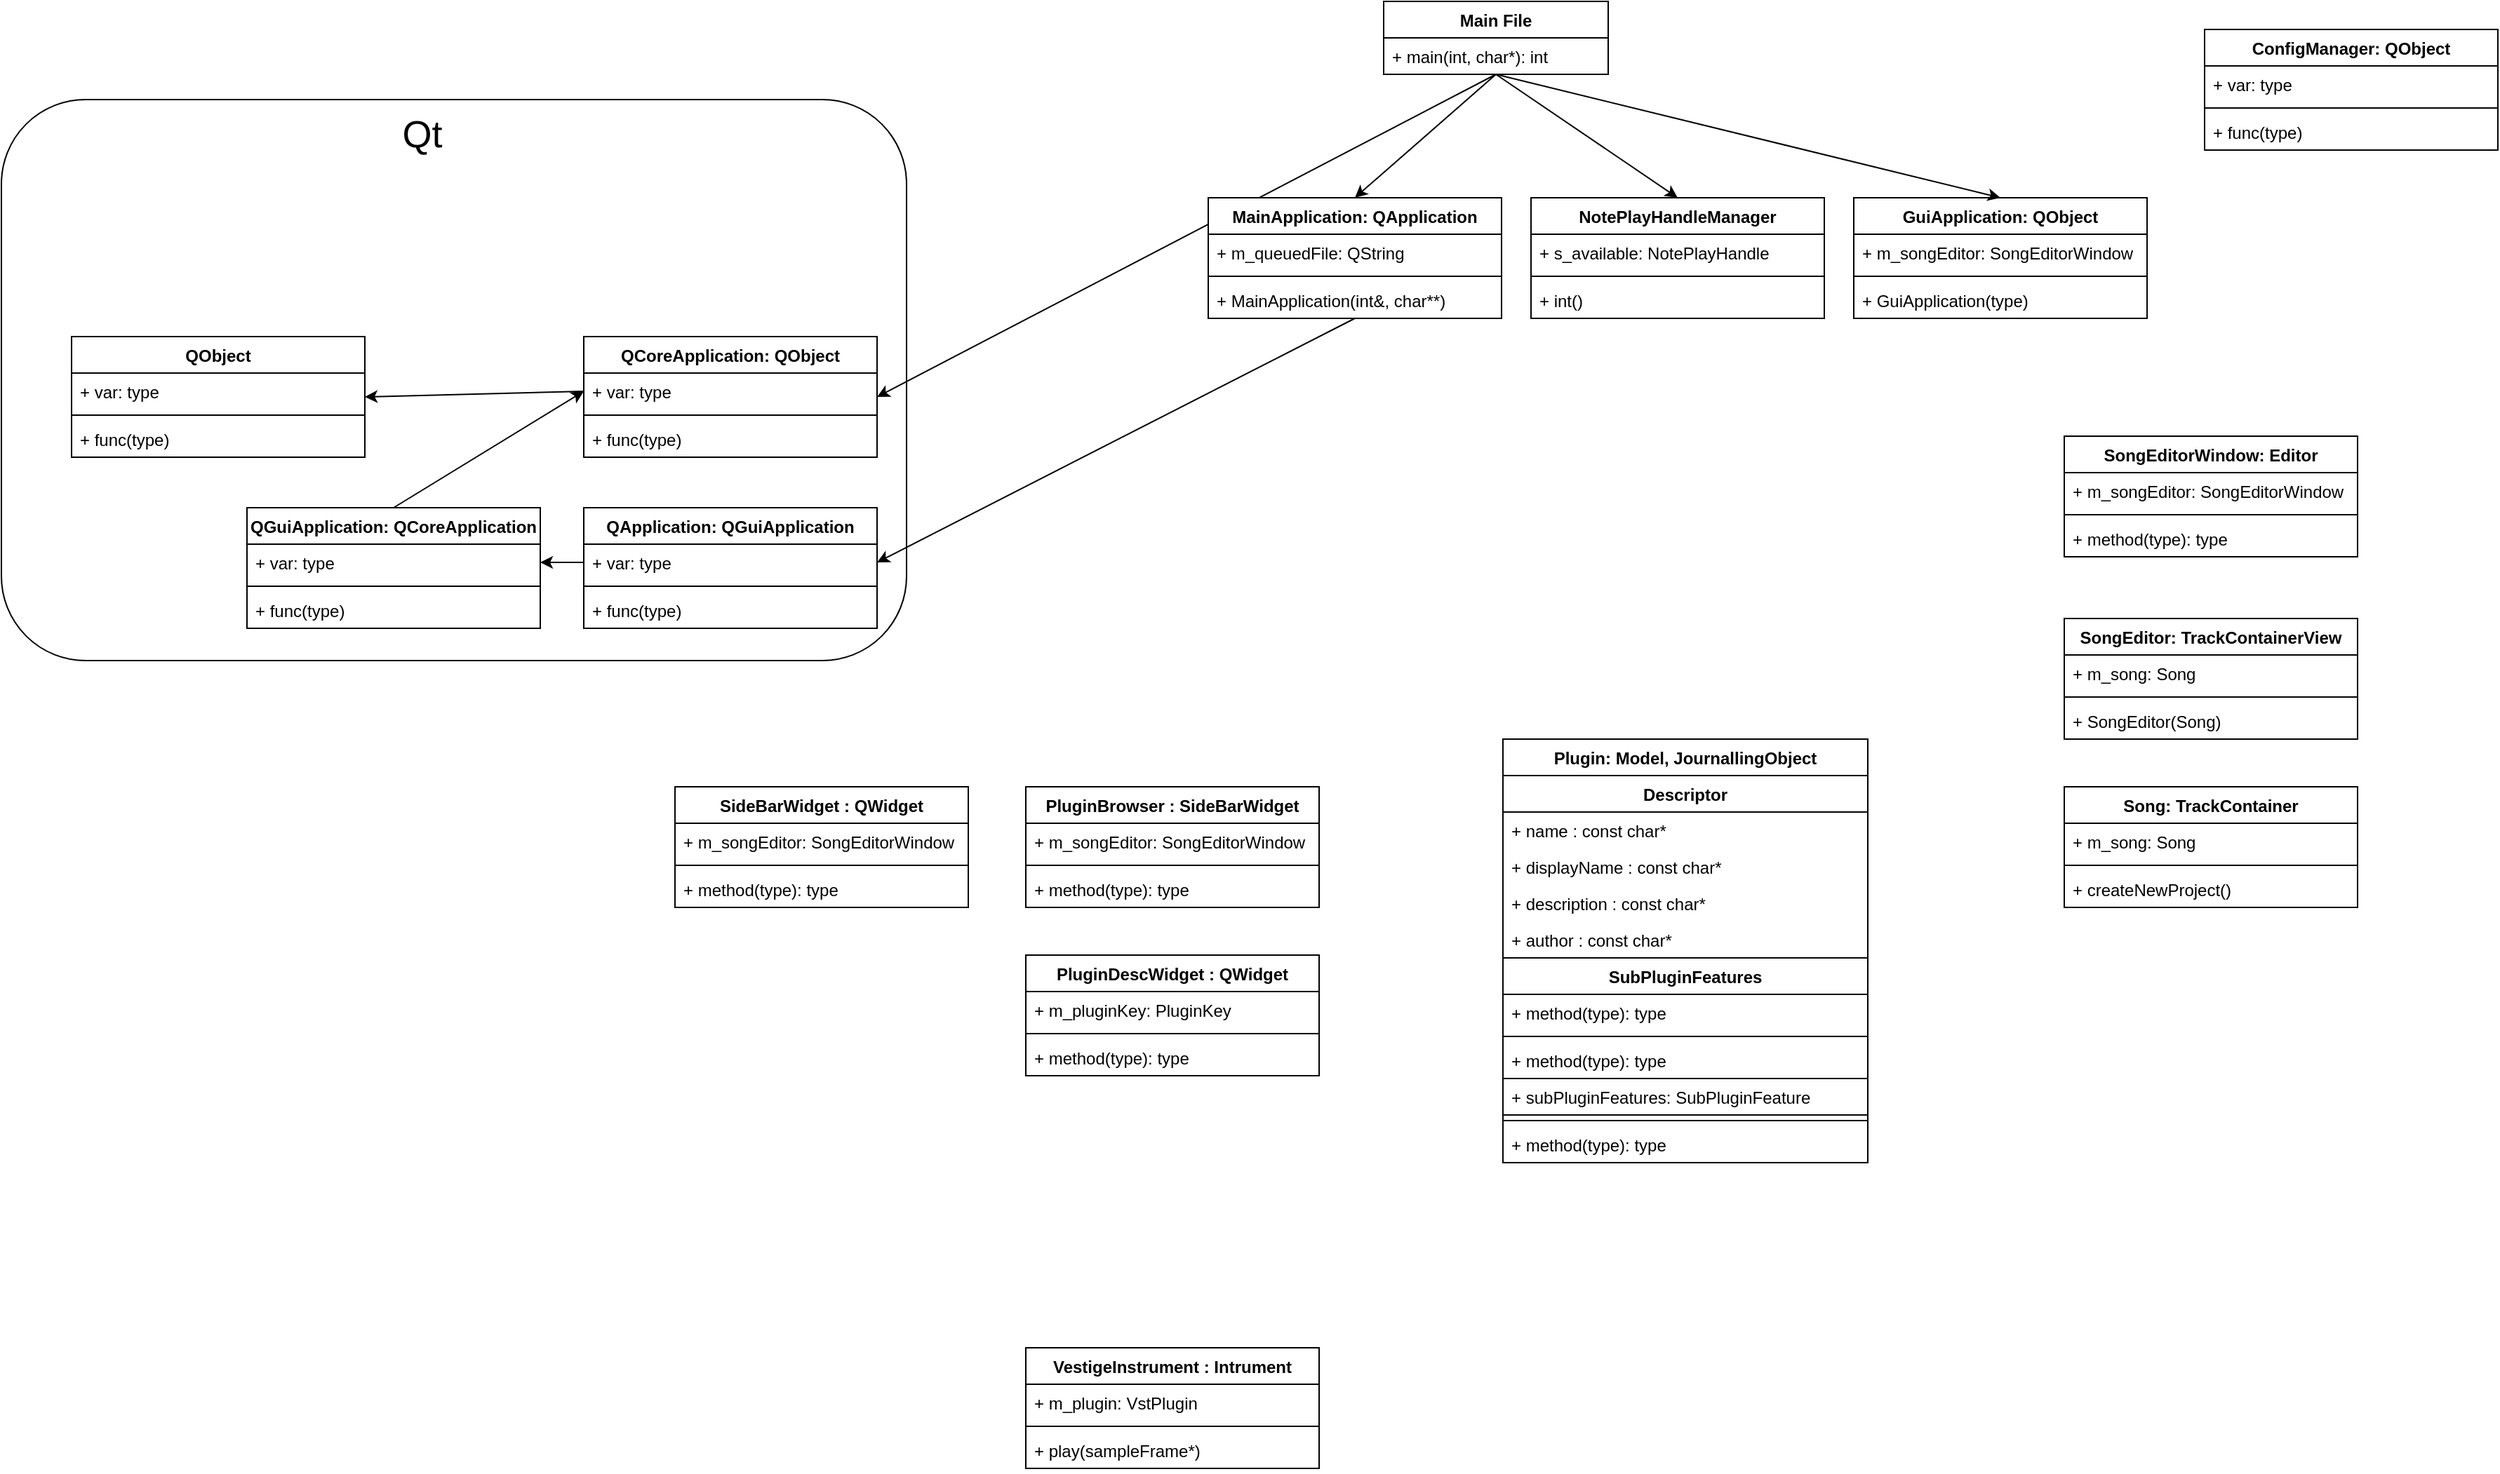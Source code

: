 <mxfile version="23.1.5" type="github">
  <diagram id="seGAjIj3KORW6uP63Msf" name="Page-1">
    <mxGraphModel dx="3718" dy="1788" grid="1" gridSize="10" guides="1" tooltips="1" connect="1" arrows="1" fold="1" page="1" pageScale="1" pageWidth="850" pageHeight="1100" math="0" shadow="0">
      <root>
        <mxCell id="0" />
        <mxCell id="1" parent="0" />
        <mxCell id="69" value="" style="rounded=1;whiteSpace=wrap;html=1;movable=1;resizable=1;rotatable=1;deletable=1;editable=1;connectable=1;" parent="1" vertex="1">
          <mxGeometry x="-640" y="180" width="645" height="400" as="geometry" />
        </mxCell>
        <mxCell id="11" value="GuiApplication: QObject" style="swimlane;fontStyle=1;align=center;verticalAlign=top;childLayout=stackLayout;horizontal=1;startSize=26;horizontalStack=0;resizeParent=1;resizeParentMax=0;resizeLast=0;collapsible=1;marginBottom=0;" parent="1" vertex="1">
          <mxGeometry x="680" y="250" width="209" height="86" as="geometry" />
        </mxCell>
        <mxCell id="12" value="+ m_songEditor: SongEditorWindow" style="text;strokeColor=none;fillColor=none;align=left;verticalAlign=top;spacingLeft=4;spacingRight=4;overflow=hidden;rotatable=0;points=[[0,0.5],[1,0.5]];portConstraint=eastwest;" parent="11" vertex="1">
          <mxGeometry y="26" width="209" height="26" as="geometry" />
        </mxCell>
        <mxCell id="13" value="" style="line;strokeWidth=1;fillColor=none;align=left;verticalAlign=middle;spacingTop=-1;spacingLeft=3;spacingRight=3;rotatable=0;labelPosition=right;points=[];portConstraint=eastwest;strokeColor=inherit;" parent="11" vertex="1">
          <mxGeometry y="52" width="209" height="8" as="geometry" />
        </mxCell>
        <mxCell id="14" value="+ GuiApplication(type)" style="text;strokeColor=none;fillColor=none;align=left;verticalAlign=top;spacingLeft=4;spacingRight=4;overflow=hidden;rotatable=0;points=[[0,0.5],[1,0.5]];portConstraint=eastwest;" parent="11" vertex="1">
          <mxGeometry y="60" width="209" height="26" as="geometry" />
        </mxCell>
        <mxCell id="77" style="edgeStyle=none;html=1;exitX=0.5;exitY=1;exitDx=0;exitDy=0;entryX=0.5;entryY=0;entryDx=0;entryDy=0;fontSize=27;endArrow=classic;endFill=1;" parent="1" source="15" target="39" edge="1">
          <mxGeometry relative="1" as="geometry" />
        </mxCell>
        <mxCell id="78" style="edgeStyle=none;html=1;exitX=0.5;exitY=1;exitDx=0;exitDy=0;fontSize=27;endArrow=classic;endFill=1;entryX=1;entryY=0.5;entryDx=0;entryDy=0;" parent="1" source="15" target="35" edge="1">
          <mxGeometry relative="1" as="geometry">
            <mxPoint x="280" y="430" as="targetPoint" />
          </mxGeometry>
        </mxCell>
        <mxCell id="83" style="edgeStyle=none;html=1;exitX=0.5;exitY=1;exitDx=0;exitDy=0;entryX=0.5;entryY=0;entryDx=0;entryDy=0;fontSize=27;endArrow=classic;endFill=1;" parent="1" source="15" target="79" edge="1">
          <mxGeometry relative="1" as="geometry" />
        </mxCell>
        <mxCell id="88" style="edgeStyle=none;html=1;exitX=0.5;exitY=1;exitDx=0;exitDy=0;entryX=0.5;entryY=0;entryDx=0;entryDy=0;fontSize=27;endArrow=classic;endFill=1;" parent="1" source="15" target="11" edge="1">
          <mxGeometry relative="1" as="geometry" />
        </mxCell>
        <mxCell id="15" value="Main File" style="swimlane;fontStyle=1;align=center;verticalAlign=top;childLayout=stackLayout;horizontal=1;startSize=26;horizontalStack=0;resizeParent=1;resizeParentMax=0;resizeLast=0;collapsible=1;marginBottom=0;" parent="1" vertex="1">
          <mxGeometry x="345" y="110" width="160" height="52" as="geometry">
            <mxRectangle x="345" y="110" width="90" height="30" as="alternateBounds" />
          </mxGeometry>
        </mxCell>
        <mxCell id="18" value="+ main(int, char*): int" style="text;strokeColor=none;fillColor=none;align=left;verticalAlign=top;spacingLeft=4;spacingRight=4;overflow=hidden;rotatable=0;points=[[0,0.5],[1,0.5]];portConstraint=eastwest;" parent="15" vertex="1">
          <mxGeometry y="26" width="160" height="26" as="geometry" />
        </mxCell>
        <mxCell id="19" value="SongEditorWindow: Editor" style="swimlane;fontStyle=1;align=center;verticalAlign=top;childLayout=stackLayout;horizontal=1;startSize=26;horizontalStack=0;resizeParent=1;resizeParentMax=0;resizeLast=0;collapsible=1;marginBottom=0;" parent="1" vertex="1">
          <mxGeometry x="830" y="420" width="209" height="86" as="geometry" />
        </mxCell>
        <mxCell id="20" value="+ m_songEditor: SongEditorWindow" style="text;strokeColor=none;fillColor=none;align=left;verticalAlign=top;spacingLeft=4;spacingRight=4;overflow=hidden;rotatable=0;points=[[0,0.5],[1,0.5]];portConstraint=eastwest;" parent="19" vertex="1">
          <mxGeometry y="26" width="209" height="26" as="geometry" />
        </mxCell>
        <mxCell id="21" value="" style="line;strokeWidth=1;fillColor=none;align=left;verticalAlign=middle;spacingTop=-1;spacingLeft=3;spacingRight=3;rotatable=0;labelPosition=right;points=[];portConstraint=eastwest;strokeColor=inherit;" parent="19" vertex="1">
          <mxGeometry y="52" width="209" height="8" as="geometry" />
        </mxCell>
        <mxCell id="22" value="+ method(type): type" style="text;strokeColor=none;fillColor=none;align=left;verticalAlign=top;spacingLeft=4;spacingRight=4;overflow=hidden;rotatable=0;points=[[0,0.5],[1,0.5]];portConstraint=eastwest;" parent="19" vertex="1">
          <mxGeometry y="60" width="209" height="26" as="geometry" />
        </mxCell>
        <mxCell id="23" value="SongEditor: TrackContainerView" style="swimlane;fontStyle=1;align=center;verticalAlign=top;childLayout=stackLayout;horizontal=1;startSize=26;horizontalStack=0;resizeParent=1;resizeParentMax=0;resizeLast=0;collapsible=1;marginBottom=0;" parent="1" vertex="1">
          <mxGeometry x="830" y="550" width="209" height="86" as="geometry" />
        </mxCell>
        <mxCell id="24" value="+ m_song: Song" style="text;strokeColor=none;fillColor=none;align=left;verticalAlign=top;spacingLeft=4;spacingRight=4;overflow=hidden;rotatable=0;points=[[0,0.5],[1,0.5]];portConstraint=eastwest;" parent="23" vertex="1">
          <mxGeometry y="26" width="209" height="26" as="geometry" />
        </mxCell>
        <mxCell id="25" value="" style="line;strokeWidth=1;fillColor=none;align=left;verticalAlign=middle;spacingTop=-1;spacingLeft=3;spacingRight=3;rotatable=0;labelPosition=right;points=[];portConstraint=eastwest;strokeColor=inherit;" parent="23" vertex="1">
          <mxGeometry y="52" width="209" height="8" as="geometry" />
        </mxCell>
        <mxCell id="26" value="+ SongEditor(Song)" style="text;strokeColor=none;fillColor=none;align=left;verticalAlign=top;spacingLeft=4;spacingRight=4;overflow=hidden;rotatable=0;points=[[0,0.5],[1,0.5]];portConstraint=eastwest;" parent="23" vertex="1">
          <mxGeometry y="60" width="209" height="26" as="geometry" />
        </mxCell>
        <mxCell id="31" value="Song: TrackContainer" style="swimlane;fontStyle=1;align=center;verticalAlign=top;childLayout=stackLayout;horizontal=1;startSize=26;horizontalStack=0;resizeParent=1;resizeParentMax=0;resizeLast=0;collapsible=1;marginBottom=0;" parent="1" vertex="1">
          <mxGeometry x="830" y="670" width="209" height="86" as="geometry" />
        </mxCell>
        <mxCell id="32" value="+ m_song: Song" style="text;strokeColor=none;fillColor=none;align=left;verticalAlign=top;spacingLeft=4;spacingRight=4;overflow=hidden;rotatable=0;points=[[0,0.5],[1,0.5]];portConstraint=eastwest;" parent="31" vertex="1">
          <mxGeometry y="26" width="209" height="26" as="geometry" />
        </mxCell>
        <mxCell id="33" value="" style="line;strokeWidth=1;fillColor=none;align=left;verticalAlign=middle;spacingTop=-1;spacingLeft=3;spacingRight=3;rotatable=0;labelPosition=right;points=[];portConstraint=eastwest;strokeColor=inherit;" parent="31" vertex="1">
          <mxGeometry y="52" width="209" height="8" as="geometry" />
        </mxCell>
        <mxCell id="34" value="+ createNewProject()" style="text;strokeColor=none;fillColor=none;align=left;verticalAlign=top;spacingLeft=4;spacingRight=4;overflow=hidden;rotatable=0;points=[[0,0.5],[1,0.5]];portConstraint=eastwest;" parent="31" vertex="1">
          <mxGeometry y="60" width="209" height="26" as="geometry" />
        </mxCell>
        <mxCell id="35" value="QCoreApplication: QObject" style="swimlane;fontStyle=1;align=center;verticalAlign=top;childLayout=stackLayout;horizontal=1;startSize=26;horizontalStack=0;resizeParent=1;resizeParentMax=0;resizeLast=0;collapsible=1;marginBottom=0;" parent="1" vertex="1">
          <mxGeometry x="-225" y="349" width="209" height="86" as="geometry">
            <mxRectangle x="15" y="405" width="200" height="30" as="alternateBounds" />
          </mxGeometry>
        </mxCell>
        <mxCell id="36" value="+ var: type" style="text;strokeColor=none;fillColor=none;align=left;verticalAlign=top;spacingLeft=4;spacingRight=4;overflow=hidden;rotatable=0;points=[[0,0.5],[1,0.5]];portConstraint=eastwest;" parent="35" vertex="1">
          <mxGeometry y="26" width="209" height="26" as="geometry" />
        </mxCell>
        <mxCell id="37" value="" style="line;strokeWidth=1;fillColor=none;align=left;verticalAlign=middle;spacingTop=-1;spacingLeft=3;spacingRight=3;rotatable=0;labelPosition=right;points=[];portConstraint=eastwest;strokeColor=inherit;" parent="35" vertex="1">
          <mxGeometry y="52" width="209" height="8" as="geometry" />
        </mxCell>
        <mxCell id="38" value="+ func(type)" style="text;strokeColor=none;fillColor=none;align=left;verticalAlign=top;spacingLeft=4;spacingRight=4;overflow=hidden;rotatable=0;points=[[0,0.5],[1,0.5]];portConstraint=eastwest;" parent="35" vertex="1">
          <mxGeometry y="60" width="209" height="26" as="geometry" />
        </mxCell>
        <mxCell id="76" value="" style="edgeStyle=none;html=1;fontSize=27;endArrow=classic;endFill=1;entryX=1;entryY=0.5;entryDx=0;entryDy=0;exitX=0.5;exitY=1;exitDx=0;exitDy=0;" parent="1" source="39" target="48" edge="1">
          <mxGeometry relative="1" as="geometry">
            <mxPoint x="584.5" y="429" as="targetPoint" />
          </mxGeometry>
        </mxCell>
        <mxCell id="39" value="MainApplication: QApplication" style="swimlane;fontStyle=1;align=center;verticalAlign=top;childLayout=stackLayout;horizontal=1;startSize=26;horizontalStack=0;resizeParent=1;resizeParentMax=0;resizeLast=0;collapsible=1;marginBottom=0;" parent="1" vertex="1">
          <mxGeometry x="220" y="250" width="209" height="86" as="geometry">
            <mxRectangle x="480" y="250" width="220" height="30" as="alternateBounds" />
          </mxGeometry>
        </mxCell>
        <mxCell id="40" value="+ m_queuedFile: QString" style="text;strokeColor=none;fillColor=none;align=left;verticalAlign=top;spacingLeft=4;spacingRight=4;overflow=hidden;rotatable=0;points=[[0,0.5],[1,0.5]];portConstraint=eastwest;" parent="39" vertex="1">
          <mxGeometry y="26" width="209" height="26" as="geometry" />
        </mxCell>
        <mxCell id="41" value="" style="line;strokeWidth=1;fillColor=none;align=left;verticalAlign=middle;spacingTop=-1;spacingLeft=3;spacingRight=3;rotatable=0;labelPosition=right;points=[];portConstraint=eastwest;strokeColor=inherit;" parent="39" vertex="1">
          <mxGeometry y="52" width="209" height="8" as="geometry" />
        </mxCell>
        <mxCell id="42" value="+ MainApplication(int&amp;, char**)" style="text;strokeColor=none;fillColor=none;align=left;verticalAlign=top;spacingLeft=4;spacingRight=4;overflow=hidden;rotatable=0;points=[[0,0.5],[1,0.5]];portConstraint=eastwest;" parent="39" vertex="1">
          <mxGeometry y="60" width="209" height="26" as="geometry" />
        </mxCell>
        <mxCell id="61" style="edgeStyle=none;html=1;entryX=1;entryY=0.5;entryDx=0;entryDy=0;endArrow=classic;endFill=1;exitX=0;exitY=0.5;exitDx=0;exitDy=0;" parent="1" source="48" target="52" edge="1">
          <mxGeometry relative="1" as="geometry" />
        </mxCell>
        <mxCell id="47" value="QApplication: QGuiApplication" style="swimlane;fontStyle=1;align=center;verticalAlign=top;childLayout=stackLayout;horizontal=1;startSize=26;horizontalStack=0;resizeParent=1;resizeParentMax=0;resizeLast=0;collapsible=1;marginBottom=0;" parent="1" vertex="1">
          <mxGeometry x="-225" y="471" width="209" height="86" as="geometry" />
        </mxCell>
        <mxCell id="48" value="+ var: type" style="text;strokeColor=none;fillColor=none;align=left;verticalAlign=top;spacingLeft=4;spacingRight=4;overflow=hidden;rotatable=0;points=[[0,0.5],[1,0.5]];portConstraint=eastwest;" parent="47" vertex="1">
          <mxGeometry y="26" width="209" height="26" as="geometry" />
        </mxCell>
        <mxCell id="49" value="" style="line;strokeWidth=1;fillColor=none;align=left;verticalAlign=middle;spacingTop=-1;spacingLeft=3;spacingRight=3;rotatable=0;labelPosition=right;points=[];portConstraint=eastwest;strokeColor=inherit;" parent="47" vertex="1">
          <mxGeometry y="52" width="209" height="8" as="geometry" />
        </mxCell>
        <mxCell id="50" value="+ func(type)" style="text;strokeColor=none;fillColor=none;align=left;verticalAlign=top;spacingLeft=4;spacingRight=4;overflow=hidden;rotatable=0;points=[[0,0.5],[1,0.5]];portConstraint=eastwest;" parent="47" vertex="1">
          <mxGeometry y="60" width="209" height="26" as="geometry" />
        </mxCell>
        <mxCell id="70" style="edgeStyle=none;html=1;exitX=0.5;exitY=0;exitDx=0;exitDy=0;entryX=0;entryY=0.5;entryDx=0;entryDy=0;endArrow=classic;endFill=1;" parent="1" source="51" target="36" edge="1">
          <mxGeometry relative="1" as="geometry" />
        </mxCell>
        <mxCell id="51" value="QGuiApplication: QCoreApplication" style="swimlane;fontStyle=1;align=center;verticalAlign=top;childLayout=stackLayout;horizontal=1;startSize=26;horizontalStack=0;resizeParent=1;resizeParentMax=0;resizeLast=0;collapsible=1;marginBottom=0;" parent="1" vertex="1">
          <mxGeometry x="-465" y="471" width="209" height="86" as="geometry" />
        </mxCell>
        <mxCell id="52" value="+ var: type" style="text;strokeColor=none;fillColor=none;align=left;verticalAlign=top;spacingLeft=4;spacingRight=4;overflow=hidden;rotatable=0;points=[[0,0.5],[1,0.5]];portConstraint=eastwest;" parent="51" vertex="1">
          <mxGeometry y="26" width="209" height="26" as="geometry" />
        </mxCell>
        <mxCell id="53" value="" style="line;strokeWidth=1;fillColor=none;align=left;verticalAlign=middle;spacingTop=-1;spacingLeft=3;spacingRight=3;rotatable=0;labelPosition=right;points=[];portConstraint=eastwest;strokeColor=inherit;" parent="51" vertex="1">
          <mxGeometry y="52" width="209" height="8" as="geometry" />
        </mxCell>
        <mxCell id="54" value="+ func(type)" style="text;strokeColor=none;fillColor=none;align=left;verticalAlign=top;spacingLeft=4;spacingRight=4;overflow=hidden;rotatable=0;points=[[0,0.5],[1,0.5]];portConstraint=eastwest;" parent="51" vertex="1">
          <mxGeometry y="60" width="209" height="26" as="geometry" />
        </mxCell>
        <mxCell id="55" value="QObject" style="swimlane;fontStyle=1;align=center;verticalAlign=top;childLayout=stackLayout;horizontal=1;startSize=26;horizontalStack=0;resizeParent=1;resizeParentMax=0;resizeLast=0;collapsible=1;marginBottom=0;" parent="1" vertex="1">
          <mxGeometry x="-590" y="349" width="209" height="86" as="geometry" />
        </mxCell>
        <mxCell id="56" value="+ var: type" style="text;strokeColor=none;fillColor=none;align=left;verticalAlign=top;spacingLeft=4;spacingRight=4;overflow=hidden;rotatable=0;points=[[0,0.5],[1,0.5]];portConstraint=eastwest;" parent="55" vertex="1">
          <mxGeometry y="26" width="209" height="26" as="geometry" />
        </mxCell>
        <mxCell id="57" value="" style="line;strokeWidth=1;fillColor=none;align=left;verticalAlign=middle;spacingTop=-1;spacingLeft=3;spacingRight=3;rotatable=0;labelPosition=right;points=[];portConstraint=eastwest;strokeColor=inherit;" parent="55" vertex="1">
          <mxGeometry y="52" width="209" height="8" as="geometry" />
        </mxCell>
        <mxCell id="58" value="+ func(type)" style="text;strokeColor=none;fillColor=none;align=left;verticalAlign=top;spacingLeft=4;spacingRight=4;overflow=hidden;rotatable=0;points=[[0,0.5],[1,0.5]];portConstraint=eastwest;" parent="55" vertex="1">
          <mxGeometry y="60" width="209" height="26" as="geometry" />
        </mxCell>
        <mxCell id="71" style="edgeStyle=none;html=1;exitX=0;exitY=0.5;exitDx=0;exitDy=0;entryX=1;entryY=0.5;entryDx=0;entryDy=0;endArrow=classic;endFill=1;" parent="1" source="36" target="55" edge="1">
          <mxGeometry relative="1" as="geometry" />
        </mxCell>
        <mxCell id="72" value="&lt;font style=&quot;font-size: 27px;&quot;&gt;Qt&lt;/font&gt;" style="text;html=1;strokeColor=none;fillColor=none;align=center;verticalAlign=middle;whiteSpace=wrap;rounded=0;" parent="1" vertex="1">
          <mxGeometry x="-400" y="180" width="120" height="50" as="geometry" />
        </mxCell>
        <mxCell id="79" value="NotePlayHandleManager" style="swimlane;fontStyle=1;align=center;verticalAlign=top;childLayout=stackLayout;horizontal=1;startSize=26;horizontalStack=0;resizeParent=1;resizeParentMax=0;resizeLast=0;collapsible=1;marginBottom=0;" parent="1" vertex="1">
          <mxGeometry x="450" y="250" width="209" height="86" as="geometry">
            <mxRectangle x="480" y="250" width="220" height="30" as="alternateBounds" />
          </mxGeometry>
        </mxCell>
        <mxCell id="80" value="+ s_available: NotePlayHandle" style="text;strokeColor=none;fillColor=none;align=left;verticalAlign=top;spacingLeft=4;spacingRight=4;overflow=hidden;rotatable=0;points=[[0,0.5],[1,0.5]];portConstraint=eastwest;" parent="79" vertex="1">
          <mxGeometry y="26" width="209" height="26" as="geometry" />
        </mxCell>
        <mxCell id="81" value="" style="line;strokeWidth=1;fillColor=none;align=left;verticalAlign=middle;spacingTop=-1;spacingLeft=3;spacingRight=3;rotatable=0;labelPosition=right;points=[];portConstraint=eastwest;strokeColor=inherit;" parent="79" vertex="1">
          <mxGeometry y="52" width="209" height="8" as="geometry" />
        </mxCell>
        <mxCell id="82" value="+ int()" style="text;strokeColor=none;fillColor=none;align=left;verticalAlign=top;spacingLeft=4;spacingRight=4;overflow=hidden;rotatable=0;points=[[0,0.5],[1,0.5]];portConstraint=eastwest;" parent="79" vertex="1">
          <mxGeometry y="60" width="209" height="26" as="geometry" />
        </mxCell>
        <mxCell id="84" value="ConfigManager: QObject" style="swimlane;fontStyle=1;align=center;verticalAlign=top;childLayout=stackLayout;horizontal=1;startSize=26;horizontalStack=0;resizeParent=1;resizeParentMax=0;resizeLast=0;collapsible=1;marginBottom=0;" parent="1" vertex="1">
          <mxGeometry x="930" y="130" width="209" height="86" as="geometry">
            <mxRectangle x="15" y="405" width="200" height="30" as="alternateBounds" />
          </mxGeometry>
        </mxCell>
        <mxCell id="85" value="+ var: type" style="text;strokeColor=none;fillColor=none;align=left;verticalAlign=top;spacingLeft=4;spacingRight=4;overflow=hidden;rotatable=0;points=[[0,0.5],[1,0.5]];portConstraint=eastwest;" parent="84" vertex="1">
          <mxGeometry y="26" width="209" height="26" as="geometry" />
        </mxCell>
        <mxCell id="86" value="" style="line;strokeWidth=1;fillColor=none;align=left;verticalAlign=middle;spacingTop=-1;spacingLeft=3;spacingRight=3;rotatable=0;labelPosition=right;points=[];portConstraint=eastwest;strokeColor=inherit;" parent="84" vertex="1">
          <mxGeometry y="52" width="209" height="8" as="geometry" />
        </mxCell>
        <mxCell id="87" value="+ func(type)" style="text;strokeColor=none;fillColor=none;align=left;verticalAlign=top;spacingLeft=4;spacingRight=4;overflow=hidden;rotatable=0;points=[[0,0.5],[1,0.5]];portConstraint=eastwest;" parent="84" vertex="1">
          <mxGeometry y="60" width="209" height="26" as="geometry" />
        </mxCell>
        <mxCell id="0t5S0Qj5yiVsSilAT20F-88" value="Plugin: Model, JournallingObject" style="swimlane;fontStyle=1;align=center;verticalAlign=top;childLayout=stackLayout;horizontal=1;startSize=26;horizontalStack=0;resizeParent=1;resizeParentMax=0;resizeLast=0;collapsible=1;marginBottom=0;" vertex="1" parent="1">
          <mxGeometry x="430" y="636" width="260" height="302" as="geometry" />
        </mxCell>
        <mxCell id="0t5S0Qj5yiVsSilAT20F-105" value="Descriptor" style="swimlane;fontStyle=1;align=center;verticalAlign=top;childLayout=stackLayout;horizontal=1;startSize=26;horizontalStack=0;resizeParent=1;resizeParentMax=0;resizeLast=0;collapsible=1;marginBottom=0;" vertex="1" parent="0t5S0Qj5yiVsSilAT20F-88">
          <mxGeometry y="26" width="260" height="242" as="geometry">
            <mxRectangle y="26" width="260" height="30" as="alternateBounds" />
          </mxGeometry>
        </mxCell>
        <mxCell id="0t5S0Qj5yiVsSilAT20F-118" value="+ name : const char*" style="text;strokeColor=none;fillColor=none;align=left;verticalAlign=top;spacingLeft=4;spacingRight=4;overflow=hidden;rotatable=0;points=[[0,0.5],[1,0.5]];portConstraint=eastwest;" vertex="1" parent="0t5S0Qj5yiVsSilAT20F-105">
          <mxGeometry y="26" width="260" height="26" as="geometry" />
        </mxCell>
        <mxCell id="0t5S0Qj5yiVsSilAT20F-117" value="+ displayName : const char*" style="text;strokeColor=none;fillColor=none;align=left;verticalAlign=top;spacingLeft=4;spacingRight=4;overflow=hidden;rotatable=0;points=[[0,0.5],[1,0.5]];portConstraint=eastwest;" vertex="1" parent="0t5S0Qj5yiVsSilAT20F-105">
          <mxGeometry y="52" width="260" height="26" as="geometry" />
        </mxCell>
        <mxCell id="0t5S0Qj5yiVsSilAT20F-119" value="+ description : const char*" style="text;strokeColor=none;fillColor=none;align=left;verticalAlign=top;spacingLeft=4;spacingRight=4;overflow=hidden;rotatable=0;points=[[0,0.5],[1,0.5]];portConstraint=eastwest;" vertex="1" parent="0t5S0Qj5yiVsSilAT20F-105">
          <mxGeometry y="78" width="260" height="26" as="geometry" />
        </mxCell>
        <mxCell id="0t5S0Qj5yiVsSilAT20F-120" value="+ author : const char*" style="text;strokeColor=none;fillColor=none;align=left;verticalAlign=top;spacingLeft=4;spacingRight=4;overflow=hidden;rotatable=0;points=[[0,0.5],[1,0.5]];portConstraint=eastwest;" vertex="1" parent="0t5S0Qj5yiVsSilAT20F-105">
          <mxGeometry y="104" width="260" height="26" as="geometry" />
        </mxCell>
        <mxCell id="0t5S0Qj5yiVsSilAT20F-111" value="SubPluginFeatures" style="swimlane;fontStyle=1;align=center;verticalAlign=top;childLayout=stackLayout;horizontal=1;startSize=26;horizontalStack=0;resizeParent=1;resizeParentMax=0;resizeLast=0;collapsible=1;marginBottom=0;" vertex="1" parent="0t5S0Qj5yiVsSilAT20F-105">
          <mxGeometry y="130" width="260" height="86" as="geometry">
            <mxRectangle y="130" width="260" height="30" as="alternateBounds" />
          </mxGeometry>
        </mxCell>
        <mxCell id="0t5S0Qj5yiVsSilAT20F-116" value="+ method(type): type" style="text;strokeColor=none;fillColor=none;align=left;verticalAlign=top;spacingLeft=4;spacingRight=4;overflow=hidden;rotatable=0;points=[[0,0.5],[1,0.5]];portConstraint=eastwest;" vertex="1" parent="0t5S0Qj5yiVsSilAT20F-111">
          <mxGeometry y="26" width="260" height="26" as="geometry" />
        </mxCell>
        <mxCell id="0t5S0Qj5yiVsSilAT20F-114" value="" style="line;strokeWidth=1;fillColor=none;align=left;verticalAlign=middle;spacingTop=-1;spacingLeft=3;spacingRight=3;rotatable=0;labelPosition=right;points=[];portConstraint=eastwest;strokeColor=inherit;" vertex="1" parent="0t5S0Qj5yiVsSilAT20F-111">
          <mxGeometry y="52" width="260" height="8" as="geometry" />
        </mxCell>
        <mxCell id="0t5S0Qj5yiVsSilAT20F-115" value="+ method(type): type" style="text;strokeColor=none;fillColor=none;align=left;verticalAlign=top;spacingLeft=4;spacingRight=4;overflow=hidden;rotatable=0;points=[[0,0.5],[1,0.5]];portConstraint=eastwest;" vertex="1" parent="0t5S0Qj5yiVsSilAT20F-111">
          <mxGeometry y="60" width="260" height="26" as="geometry" />
        </mxCell>
        <mxCell id="0t5S0Qj5yiVsSilAT20F-106" value="+ subPluginFeatures: SubPluginFeature" style="text;strokeColor=none;fillColor=none;align=left;verticalAlign=top;spacingLeft=4;spacingRight=4;overflow=hidden;rotatable=0;points=[[0,0.5],[1,0.5]];portConstraint=eastwest;" vertex="1" parent="0t5S0Qj5yiVsSilAT20F-105">
          <mxGeometry y="216" width="260" height="26" as="geometry" />
        </mxCell>
        <mxCell id="0t5S0Qj5yiVsSilAT20F-90" value="" style="line;strokeWidth=1;fillColor=none;align=left;verticalAlign=middle;spacingTop=-1;spacingLeft=3;spacingRight=3;rotatable=0;labelPosition=right;points=[];portConstraint=eastwest;strokeColor=inherit;" vertex="1" parent="0t5S0Qj5yiVsSilAT20F-88">
          <mxGeometry y="268" width="260" height="8" as="geometry" />
        </mxCell>
        <mxCell id="0t5S0Qj5yiVsSilAT20F-91" value="+ method(type): type" style="text;strokeColor=none;fillColor=none;align=left;verticalAlign=top;spacingLeft=4;spacingRight=4;overflow=hidden;rotatable=0;points=[[0,0.5],[1,0.5]];portConstraint=eastwest;" vertex="1" parent="0t5S0Qj5yiVsSilAT20F-88">
          <mxGeometry y="276" width="260" height="26" as="geometry" />
        </mxCell>
        <mxCell id="0t5S0Qj5yiVsSilAT20F-92" value="PluginBrowser : SideBarWidget" style="swimlane;fontStyle=1;align=center;verticalAlign=top;childLayout=stackLayout;horizontal=1;startSize=26;horizontalStack=0;resizeParent=1;resizeParentMax=0;resizeLast=0;collapsible=1;marginBottom=0;" vertex="1" parent="1">
          <mxGeometry x="90" y="670" width="209" height="86" as="geometry" />
        </mxCell>
        <mxCell id="0t5S0Qj5yiVsSilAT20F-93" value="+ m_songEditor: SongEditorWindow" style="text;strokeColor=none;fillColor=none;align=left;verticalAlign=top;spacingLeft=4;spacingRight=4;overflow=hidden;rotatable=0;points=[[0,0.5],[1,0.5]];portConstraint=eastwest;" vertex="1" parent="0t5S0Qj5yiVsSilAT20F-92">
          <mxGeometry y="26" width="209" height="26" as="geometry" />
        </mxCell>
        <mxCell id="0t5S0Qj5yiVsSilAT20F-94" value="" style="line;strokeWidth=1;fillColor=none;align=left;verticalAlign=middle;spacingTop=-1;spacingLeft=3;spacingRight=3;rotatable=0;labelPosition=right;points=[];portConstraint=eastwest;strokeColor=inherit;" vertex="1" parent="0t5S0Qj5yiVsSilAT20F-92">
          <mxGeometry y="52" width="209" height="8" as="geometry" />
        </mxCell>
        <mxCell id="0t5S0Qj5yiVsSilAT20F-95" value="+ method(type): type" style="text;strokeColor=none;fillColor=none;align=left;verticalAlign=top;spacingLeft=4;spacingRight=4;overflow=hidden;rotatable=0;points=[[0,0.5],[1,0.5]];portConstraint=eastwest;" vertex="1" parent="0t5S0Qj5yiVsSilAT20F-92">
          <mxGeometry y="60" width="209" height="26" as="geometry" />
        </mxCell>
        <mxCell id="0t5S0Qj5yiVsSilAT20F-96" value="SideBarWidget : QWidget" style="swimlane;fontStyle=1;align=center;verticalAlign=top;childLayout=stackLayout;horizontal=1;startSize=26;horizontalStack=0;resizeParent=1;resizeParentMax=0;resizeLast=0;collapsible=1;marginBottom=0;" vertex="1" parent="1">
          <mxGeometry x="-160" y="670" width="209" height="86" as="geometry" />
        </mxCell>
        <mxCell id="0t5S0Qj5yiVsSilAT20F-97" value="+ m_songEditor: SongEditorWindow" style="text;strokeColor=none;fillColor=none;align=left;verticalAlign=top;spacingLeft=4;spacingRight=4;overflow=hidden;rotatable=0;points=[[0,0.5],[1,0.5]];portConstraint=eastwest;" vertex="1" parent="0t5S0Qj5yiVsSilAT20F-96">
          <mxGeometry y="26" width="209" height="26" as="geometry" />
        </mxCell>
        <mxCell id="0t5S0Qj5yiVsSilAT20F-98" value="" style="line;strokeWidth=1;fillColor=none;align=left;verticalAlign=middle;spacingTop=-1;spacingLeft=3;spacingRight=3;rotatable=0;labelPosition=right;points=[];portConstraint=eastwest;strokeColor=inherit;" vertex="1" parent="0t5S0Qj5yiVsSilAT20F-96">
          <mxGeometry y="52" width="209" height="8" as="geometry" />
        </mxCell>
        <mxCell id="0t5S0Qj5yiVsSilAT20F-99" value="+ method(type): type" style="text;strokeColor=none;fillColor=none;align=left;verticalAlign=top;spacingLeft=4;spacingRight=4;overflow=hidden;rotatable=0;points=[[0,0.5],[1,0.5]];portConstraint=eastwest;" vertex="1" parent="0t5S0Qj5yiVsSilAT20F-96">
          <mxGeometry y="60" width="209" height="26" as="geometry" />
        </mxCell>
        <mxCell id="0t5S0Qj5yiVsSilAT20F-100" value="PluginDescWidget : QWidget" style="swimlane;fontStyle=1;align=center;verticalAlign=top;childLayout=stackLayout;horizontal=1;startSize=26;horizontalStack=0;resizeParent=1;resizeParentMax=0;resizeLast=0;collapsible=1;marginBottom=0;" vertex="1" parent="1">
          <mxGeometry x="90" y="790" width="209" height="86" as="geometry" />
        </mxCell>
        <mxCell id="0t5S0Qj5yiVsSilAT20F-101" value="+ m_pluginKey: PluginKey" style="text;strokeColor=none;fillColor=none;align=left;verticalAlign=top;spacingLeft=4;spacingRight=4;overflow=hidden;rotatable=0;points=[[0,0.5],[1,0.5]];portConstraint=eastwest;" vertex="1" parent="0t5S0Qj5yiVsSilAT20F-100">
          <mxGeometry y="26" width="209" height="26" as="geometry" />
        </mxCell>
        <mxCell id="0t5S0Qj5yiVsSilAT20F-102" value="" style="line;strokeWidth=1;fillColor=none;align=left;verticalAlign=middle;spacingTop=-1;spacingLeft=3;spacingRight=3;rotatable=0;labelPosition=right;points=[];portConstraint=eastwest;strokeColor=inherit;" vertex="1" parent="0t5S0Qj5yiVsSilAT20F-100">
          <mxGeometry y="52" width="209" height="8" as="geometry" />
        </mxCell>
        <mxCell id="0t5S0Qj5yiVsSilAT20F-103" value="+ method(type): type" style="text;strokeColor=none;fillColor=none;align=left;verticalAlign=top;spacingLeft=4;spacingRight=4;overflow=hidden;rotatable=0;points=[[0,0.5],[1,0.5]];portConstraint=eastwest;" vertex="1" parent="0t5S0Qj5yiVsSilAT20F-100">
          <mxGeometry y="60" width="209" height="26" as="geometry" />
        </mxCell>
        <mxCell id="0t5S0Qj5yiVsSilAT20F-121" value="VestigeInstrument : Intrument" style="swimlane;fontStyle=1;align=center;verticalAlign=top;childLayout=stackLayout;horizontal=1;startSize=26;horizontalStack=0;resizeParent=1;resizeParentMax=0;resizeLast=0;collapsible=1;marginBottom=0;" vertex="1" parent="1">
          <mxGeometry x="90" y="1070" width="209" height="86" as="geometry" />
        </mxCell>
        <mxCell id="0t5S0Qj5yiVsSilAT20F-122" value="+ m_plugin: VstPlugin" style="text;strokeColor=none;fillColor=none;align=left;verticalAlign=top;spacingLeft=4;spacingRight=4;overflow=hidden;rotatable=0;points=[[0,0.5],[1,0.5]];portConstraint=eastwest;" vertex="1" parent="0t5S0Qj5yiVsSilAT20F-121">
          <mxGeometry y="26" width="209" height="26" as="geometry" />
        </mxCell>
        <mxCell id="0t5S0Qj5yiVsSilAT20F-123" value="" style="line;strokeWidth=1;fillColor=none;align=left;verticalAlign=middle;spacingTop=-1;spacingLeft=3;spacingRight=3;rotatable=0;labelPosition=right;points=[];portConstraint=eastwest;strokeColor=inherit;" vertex="1" parent="0t5S0Qj5yiVsSilAT20F-121">
          <mxGeometry y="52" width="209" height="8" as="geometry" />
        </mxCell>
        <mxCell id="0t5S0Qj5yiVsSilAT20F-124" value="+ play(sampleFrame*)" style="text;strokeColor=none;fillColor=none;align=left;verticalAlign=top;spacingLeft=4;spacingRight=4;overflow=hidden;rotatable=0;points=[[0,0.5],[1,0.5]];portConstraint=eastwest;" vertex="1" parent="0t5S0Qj5yiVsSilAT20F-121">
          <mxGeometry y="60" width="209" height="26" as="geometry" />
        </mxCell>
      </root>
    </mxGraphModel>
  </diagram>
</mxfile>
